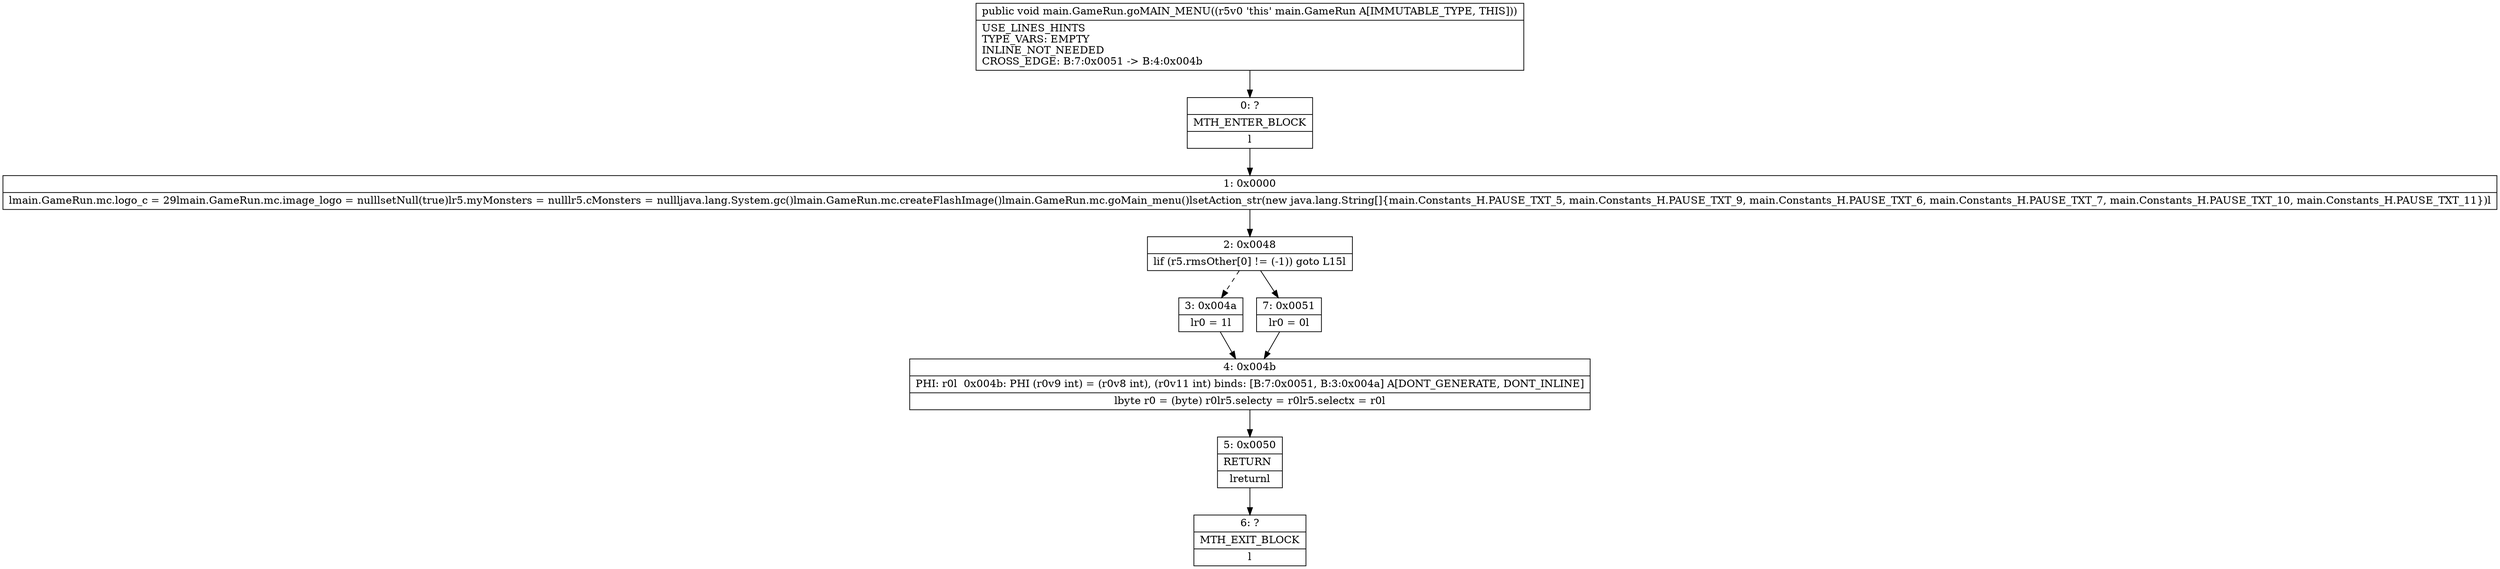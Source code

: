 digraph "CFG formain.GameRun.goMAIN_MENU()V" {
Node_0 [shape=record,label="{0\:\ ?|MTH_ENTER_BLOCK\l|l}"];
Node_1 [shape=record,label="{1\:\ 0x0000|lmain.GameRun.mc.logo_c = 29lmain.GameRun.mc.image_logo = nulllsetNull(true)lr5.myMonsters = nulllr5.cMonsters = nullljava.lang.System.gc()lmain.GameRun.mc.createFlashImage()lmain.GameRun.mc.goMain_menu()lsetAction_str(new java.lang.String[]\{main.Constants_H.PAUSE_TXT_5, main.Constants_H.PAUSE_TXT_9, main.Constants_H.PAUSE_TXT_6, main.Constants_H.PAUSE_TXT_7, main.Constants_H.PAUSE_TXT_10, main.Constants_H.PAUSE_TXT_11\})l}"];
Node_2 [shape=record,label="{2\:\ 0x0048|lif (r5.rmsOther[0] != (\-1)) goto L15l}"];
Node_3 [shape=record,label="{3\:\ 0x004a|lr0 = 1l}"];
Node_4 [shape=record,label="{4\:\ 0x004b|PHI: r0l  0x004b: PHI (r0v9 int) = (r0v8 int), (r0v11 int) binds: [B:7:0x0051, B:3:0x004a] A[DONT_GENERATE, DONT_INLINE]\l|lbyte r0 = (byte) r0lr5.selecty = r0lr5.selectx = r0l}"];
Node_5 [shape=record,label="{5\:\ 0x0050|RETURN\l|lreturnl}"];
Node_6 [shape=record,label="{6\:\ ?|MTH_EXIT_BLOCK\l|l}"];
Node_7 [shape=record,label="{7\:\ 0x0051|lr0 = 0l}"];
MethodNode[shape=record,label="{public void main.GameRun.goMAIN_MENU((r5v0 'this' main.GameRun A[IMMUTABLE_TYPE, THIS]))  | USE_LINES_HINTS\lTYPE_VARS: EMPTY\lINLINE_NOT_NEEDED\lCROSS_EDGE: B:7:0x0051 \-\> B:4:0x004b\l}"];
MethodNode -> Node_0;
Node_0 -> Node_1;
Node_1 -> Node_2;
Node_2 -> Node_3[style=dashed];
Node_2 -> Node_7;
Node_3 -> Node_4;
Node_4 -> Node_5;
Node_5 -> Node_6;
Node_7 -> Node_4;
}

